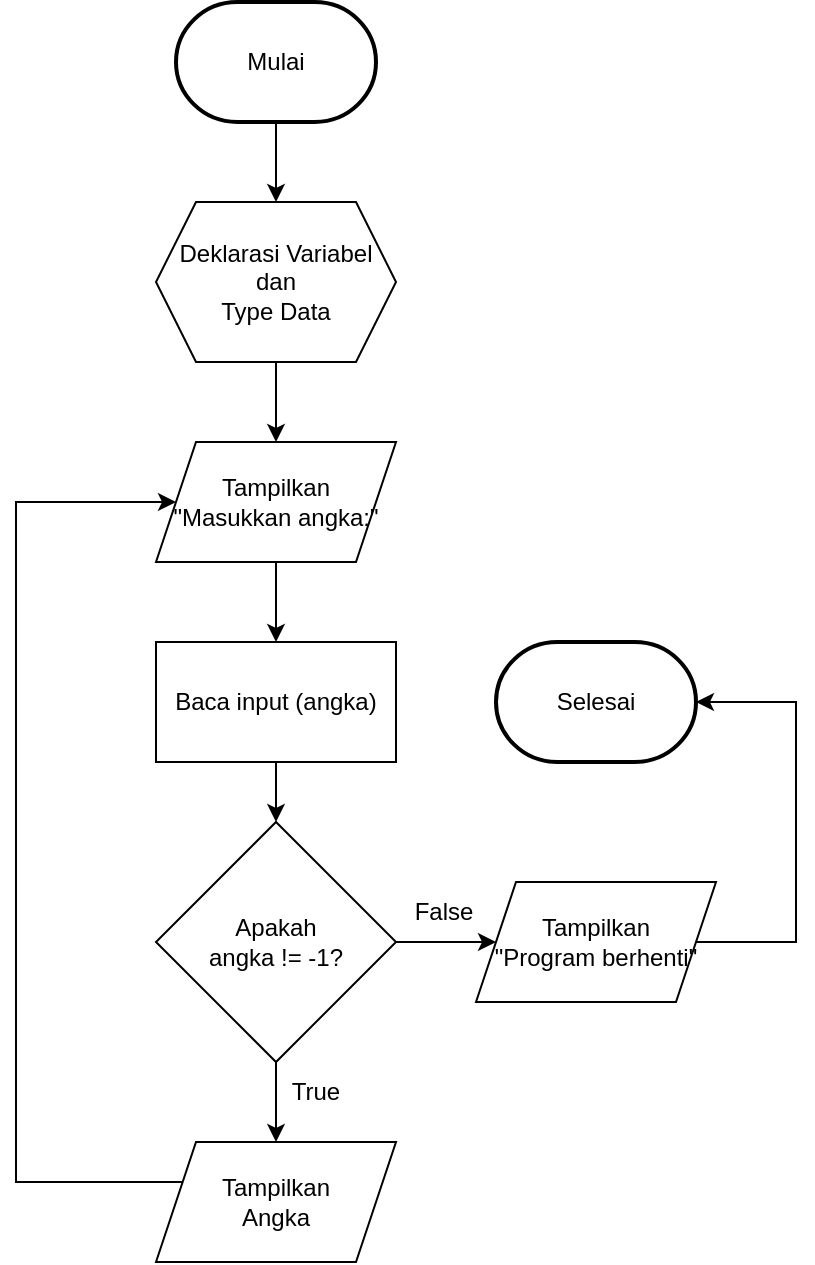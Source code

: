 <mxfile version="25.0.1">
  <diagram id="C5RBs43oDa-KdzZeNtuy" name="Page-1">
    <mxGraphModel dx="1050" dy="609" grid="1" gridSize="10" guides="1" tooltips="1" connect="1" arrows="1" fold="1" page="1" pageScale="1" pageWidth="827" pageHeight="1169" math="0" shadow="0">
      <root>
        <mxCell id="WIyWlLk6GJQsqaUBKTNV-0" />
        <mxCell id="WIyWlLk6GJQsqaUBKTNV-1" parent="WIyWlLk6GJQsqaUBKTNV-0" />
        <mxCell id="i0BrWNHtEtHH8-fvWXT4-1" style="edgeStyle=orthogonalEdgeStyle;rounded=0;orthogonalLoop=1;jettySize=auto;html=1;entryX=0.5;entryY=0;entryDx=0;entryDy=0;" edge="1" parent="WIyWlLk6GJQsqaUBKTNV-1" source="i0BrWNHtEtHH8-fvWXT4-2" target="i0BrWNHtEtHH8-fvWXT4-4">
          <mxGeometry relative="1" as="geometry" />
        </mxCell>
        <mxCell id="i0BrWNHtEtHH8-fvWXT4-2" value="Mulai" style="strokeWidth=2;html=1;shape=mxgraph.flowchart.terminator;whiteSpace=wrap;" vertex="1" parent="WIyWlLk6GJQsqaUBKTNV-1">
          <mxGeometry x="310" y="50" width="100" height="60" as="geometry" />
        </mxCell>
        <mxCell id="i0BrWNHtEtHH8-fvWXT4-17" style="edgeStyle=orthogonalEdgeStyle;rounded=0;orthogonalLoop=1;jettySize=auto;html=1;entryX=0.5;entryY=0;entryDx=0;entryDy=0;" edge="1" parent="WIyWlLk6GJQsqaUBKTNV-1" source="i0BrWNHtEtHH8-fvWXT4-4" target="i0BrWNHtEtHH8-fvWXT4-14">
          <mxGeometry relative="1" as="geometry" />
        </mxCell>
        <mxCell id="i0BrWNHtEtHH8-fvWXT4-4" value="Deklarasi Variabel&lt;br&gt;dan&lt;br&gt;Type Data" style="shape=hexagon;perimeter=hexagonPerimeter2;whiteSpace=wrap;html=1;fixedSize=1;" vertex="1" parent="WIyWlLk6GJQsqaUBKTNV-1">
          <mxGeometry x="300" y="150" width="120" height="80" as="geometry" />
        </mxCell>
        <mxCell id="i0BrWNHtEtHH8-fvWXT4-24" style="edgeStyle=orthogonalEdgeStyle;rounded=0;orthogonalLoop=1;jettySize=auto;html=1;entryX=0.5;entryY=0;entryDx=0;entryDy=0;" edge="1" parent="WIyWlLk6GJQsqaUBKTNV-1" source="i0BrWNHtEtHH8-fvWXT4-14" target="i0BrWNHtEtHH8-fvWXT4-22">
          <mxGeometry relative="1" as="geometry" />
        </mxCell>
        <mxCell id="i0BrWNHtEtHH8-fvWXT4-14" value="Tampilkan &lt;br&gt;&quot;Masukkan angka:&quot;" style="shape=parallelogram;perimeter=parallelogramPerimeter;whiteSpace=wrap;html=1;fixedSize=1;" vertex="1" parent="WIyWlLk6GJQsqaUBKTNV-1">
          <mxGeometry x="300" y="270" width="120" height="60" as="geometry" />
        </mxCell>
        <mxCell id="i0BrWNHtEtHH8-fvWXT4-26" style="edgeStyle=orthogonalEdgeStyle;rounded=0;orthogonalLoop=1;jettySize=auto;html=1;entryX=0.5;entryY=0;entryDx=0;entryDy=0;" edge="1" parent="WIyWlLk6GJQsqaUBKTNV-1" source="i0BrWNHtEtHH8-fvWXT4-22" target="i0BrWNHtEtHH8-fvWXT4-25">
          <mxGeometry relative="1" as="geometry" />
        </mxCell>
        <mxCell id="i0BrWNHtEtHH8-fvWXT4-22" value="Baca input (angka)" style="rounded=0;whiteSpace=wrap;html=1;" vertex="1" parent="WIyWlLk6GJQsqaUBKTNV-1">
          <mxGeometry x="300" y="370" width="120" height="60" as="geometry" />
        </mxCell>
        <mxCell id="i0BrWNHtEtHH8-fvWXT4-28" style="edgeStyle=orthogonalEdgeStyle;rounded=0;orthogonalLoop=1;jettySize=auto;html=1;entryX=0.5;entryY=0;entryDx=0;entryDy=0;" edge="1" parent="WIyWlLk6GJQsqaUBKTNV-1" source="i0BrWNHtEtHH8-fvWXT4-25" target="i0BrWNHtEtHH8-fvWXT4-27">
          <mxGeometry relative="1" as="geometry" />
        </mxCell>
        <mxCell id="i0BrWNHtEtHH8-fvWXT4-33" style="edgeStyle=orthogonalEdgeStyle;rounded=0;orthogonalLoop=1;jettySize=auto;html=1;entryX=0;entryY=0.5;entryDx=0;entryDy=0;" edge="1" parent="WIyWlLk6GJQsqaUBKTNV-1" source="i0BrWNHtEtHH8-fvWXT4-25" target="i0BrWNHtEtHH8-fvWXT4-31">
          <mxGeometry relative="1" as="geometry" />
        </mxCell>
        <mxCell id="i0BrWNHtEtHH8-fvWXT4-25" value="Apakah &lt;br&gt;angka != -1?" style="rhombus;whiteSpace=wrap;html=1;" vertex="1" parent="WIyWlLk6GJQsqaUBKTNV-1">
          <mxGeometry x="300" y="460" width="120" height="120" as="geometry" />
        </mxCell>
        <mxCell id="i0BrWNHtEtHH8-fvWXT4-29" style="edgeStyle=orthogonalEdgeStyle;rounded=0;orthogonalLoop=1;jettySize=auto;html=1;entryX=0;entryY=0.5;entryDx=0;entryDy=0;" edge="1" parent="WIyWlLk6GJQsqaUBKTNV-1" source="i0BrWNHtEtHH8-fvWXT4-27" target="i0BrWNHtEtHH8-fvWXT4-14">
          <mxGeometry relative="1" as="geometry">
            <Array as="points">
              <mxPoint x="230" y="640" />
              <mxPoint x="230" y="300" />
            </Array>
          </mxGeometry>
        </mxCell>
        <mxCell id="i0BrWNHtEtHH8-fvWXT4-27" value="Tampilkan&lt;br&gt;Angka" style="shape=parallelogram;perimeter=parallelogramPerimeter;whiteSpace=wrap;html=1;fixedSize=1;" vertex="1" parent="WIyWlLk6GJQsqaUBKTNV-1">
          <mxGeometry x="300" y="620" width="120" height="60" as="geometry" />
        </mxCell>
        <mxCell id="i0BrWNHtEtHH8-fvWXT4-31" value="&lt;br&gt;Tampilkan &lt;br&gt;&quot;Program berhenti&quot;&lt;div&gt;&lt;br/&gt;&lt;/div&gt;" style="shape=parallelogram;perimeter=parallelogramPerimeter;whiteSpace=wrap;html=1;fixedSize=1;" vertex="1" parent="WIyWlLk6GJQsqaUBKTNV-1">
          <mxGeometry x="460" y="490" width="120" height="60" as="geometry" />
        </mxCell>
        <mxCell id="i0BrWNHtEtHH8-fvWXT4-34" value="Selesai" style="strokeWidth=2;html=1;shape=mxgraph.flowchart.terminator;whiteSpace=wrap;" vertex="1" parent="WIyWlLk6GJQsqaUBKTNV-1">
          <mxGeometry x="470" y="370" width="100" height="60" as="geometry" />
        </mxCell>
        <mxCell id="i0BrWNHtEtHH8-fvWXT4-35" style="edgeStyle=orthogonalEdgeStyle;rounded=0;orthogonalLoop=1;jettySize=auto;html=1;entryX=1;entryY=0.5;entryDx=0;entryDy=0;entryPerimeter=0;" edge="1" parent="WIyWlLk6GJQsqaUBKTNV-1" source="i0BrWNHtEtHH8-fvWXT4-31" target="i0BrWNHtEtHH8-fvWXT4-34">
          <mxGeometry relative="1" as="geometry">
            <Array as="points">
              <mxPoint x="620" y="520" />
              <mxPoint x="620" y="400" />
            </Array>
          </mxGeometry>
        </mxCell>
        <mxCell id="i0BrWNHtEtHH8-fvWXT4-36" value="True" style="text;html=1;align=center;verticalAlign=middle;whiteSpace=wrap;rounded=0;" vertex="1" parent="WIyWlLk6GJQsqaUBKTNV-1">
          <mxGeometry x="350" y="580" width="60" height="30" as="geometry" />
        </mxCell>
        <mxCell id="i0BrWNHtEtHH8-fvWXT4-37" value="False" style="text;html=1;align=center;verticalAlign=middle;whiteSpace=wrap;rounded=0;" vertex="1" parent="WIyWlLk6GJQsqaUBKTNV-1">
          <mxGeometry x="414" y="490" width="60" height="30" as="geometry" />
        </mxCell>
      </root>
    </mxGraphModel>
  </diagram>
</mxfile>
